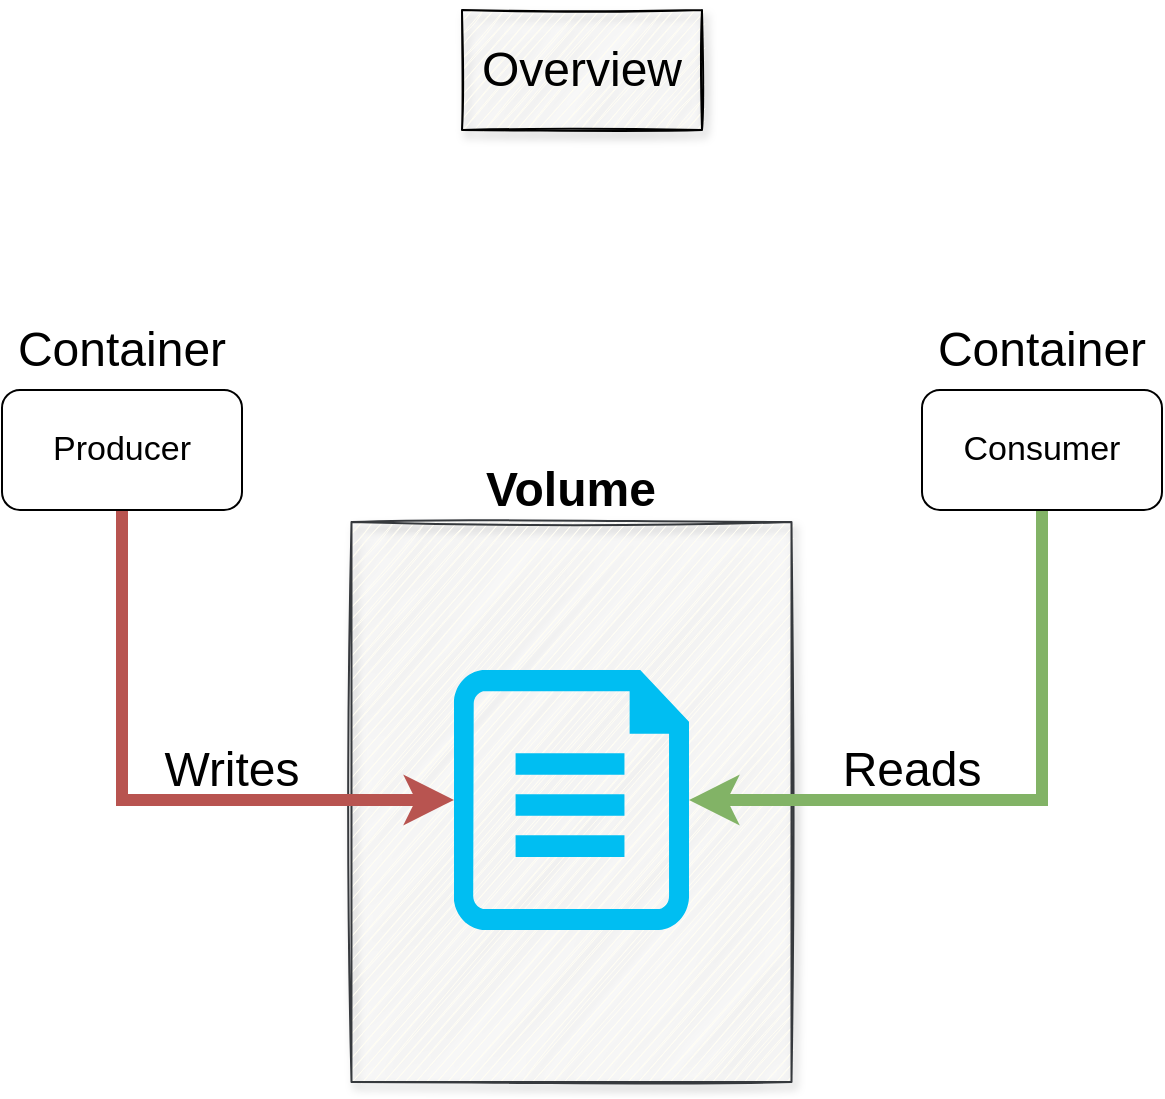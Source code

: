 <mxfile version="14.5.8" type="device"><diagram id="3l79LL4fkuowrHPxDqaK" name="Page-1"><mxGraphModel dx="834" dy="459" grid="1" gridSize="10" guides="1" tooltips="1" connect="1" arrows="1" fold="1" page="1" pageScale="1" pageWidth="850" pageHeight="1100" math="0" shadow="0"><root><mxCell id="0"/><mxCell id="1" parent="0"/><mxCell id="U7DPO3ISBU9QAaYyLKGd-6" value="" style="rounded=0;whiteSpace=wrap;html=1;fontSize=17;shadow=1;sketch=1;strokeColor=#36393d;fillColor=#FFFDF3;fillStyle=auto;glass=0;" vertex="1" parent="1"><mxGeometry x="309.75" y="296" width="220" height="280" as="geometry"/></mxCell><mxCell id="U7DPO3ISBU9QAaYyLKGd-1" value="" style="verticalLabelPosition=bottom;html=1;verticalAlign=top;align=center;strokeColor=none;fillColor=#00BEF2;shape=mxgraph.azure.cloud_services_configuration_file;pointerEvents=1;" vertex="1" parent="1"><mxGeometry x="361" y="370" width="117.5" height="130" as="geometry"/></mxCell><mxCell id="U7DPO3ISBU9QAaYyLKGd-4" style="edgeStyle=orthogonalEdgeStyle;rounded=0;orthogonalLoop=1;jettySize=auto;html=1;entryX=0;entryY=0.5;entryDx=0;entryDy=0;entryPerimeter=0;fontSize=17;exitX=0.5;exitY=1;exitDx=0;exitDy=0;strokeWidth=6;fillColor=#f8cecc;strokeColor=#b85450;" edge="1" parent="1" source="U7DPO3ISBU9QAaYyLKGd-2" target="U7DPO3ISBU9QAaYyLKGd-1"><mxGeometry relative="1" as="geometry"/></mxCell><mxCell id="U7DPO3ISBU9QAaYyLKGd-2" value="Producer" style="rounded=1;whiteSpace=wrap;html=1;fontSize=17;" vertex="1" parent="1"><mxGeometry x="135" y="230" width="120" height="60" as="geometry"/></mxCell><mxCell id="U7DPO3ISBU9QAaYyLKGd-5" style="edgeStyle=orthogonalEdgeStyle;rounded=0;orthogonalLoop=1;jettySize=auto;html=1;entryX=1;entryY=0.5;entryDx=0;entryDy=0;entryPerimeter=0;fontSize=17;exitX=0.5;exitY=1;exitDx=0;exitDy=0;strokeWidth=6;fillColor=#d5e8d4;strokeColor=#82b366;" edge="1" parent="1" source="U7DPO3ISBU9QAaYyLKGd-3" target="U7DPO3ISBU9QAaYyLKGd-1"><mxGeometry relative="1" as="geometry"/></mxCell><mxCell id="U7DPO3ISBU9QAaYyLKGd-3" value="Consumer" style="rounded=1;whiteSpace=wrap;html=1;fontSize=17;" vertex="1" parent="1"><mxGeometry x="595" y="230" width="120" height="60" as="geometry"/></mxCell><mxCell id="U7DPO3ISBU9QAaYyLKGd-9" value="Volume" style="text;html=1;strokeColor=none;fillColor=none;align=center;verticalAlign=middle;whiteSpace=wrap;rounded=0;fontSize=24;fontStyle=1" vertex="1" parent="1"><mxGeometry x="377.06" y="270" width="85.38" height="20" as="geometry"/></mxCell><mxCell id="U7DPO3ISBU9QAaYyLKGd-10" value="Container" style="text;html=1;strokeColor=none;fillColor=none;align=center;verticalAlign=middle;whiteSpace=wrap;rounded=0;shadow=1;glass=0;sketch=1;fontSize=24;" vertex="1" parent="1"><mxGeometry x="175" y="200" width="40" height="20" as="geometry"/></mxCell><mxCell id="U7DPO3ISBU9QAaYyLKGd-11" value="Container" style="text;html=1;strokeColor=none;fillColor=none;align=center;verticalAlign=middle;whiteSpace=wrap;rounded=0;shadow=1;glass=0;sketch=1;fontSize=24;" vertex="1" parent="1"><mxGeometry x="635" y="200" width="40" height="20" as="geometry"/></mxCell><mxCell id="U7DPO3ISBU9QAaYyLKGd-12" value="Writes" style="text;html=1;strokeColor=none;fillColor=none;align=center;verticalAlign=middle;whiteSpace=wrap;rounded=0;shadow=1;glass=0;sketch=1;fontSize=24;" vertex="1" parent="1"><mxGeometry x="230" y="410" width="40" height="20" as="geometry"/></mxCell><mxCell id="U7DPO3ISBU9QAaYyLKGd-13" value="Reads" style="text;html=1;strokeColor=none;fillColor=none;align=center;verticalAlign=middle;whiteSpace=wrap;rounded=0;shadow=1;glass=0;sketch=1;fontSize=24;" vertex="1" parent="1"><mxGeometry x="570" y="410" width="40" height="20" as="geometry"/></mxCell><mxCell id="U7DPO3ISBU9QAaYyLKGd-15" value="Overview" style="rounded=0;whiteSpace=wrap;html=1;shadow=1;glass=0;sketch=1;fillColor=#FFFDF3;fontSize=24;" vertex="1" parent="1"><mxGeometry x="365" y="40" width="120" height="60" as="geometry"/></mxCell></root></mxGraphModel></diagram></mxfile>
